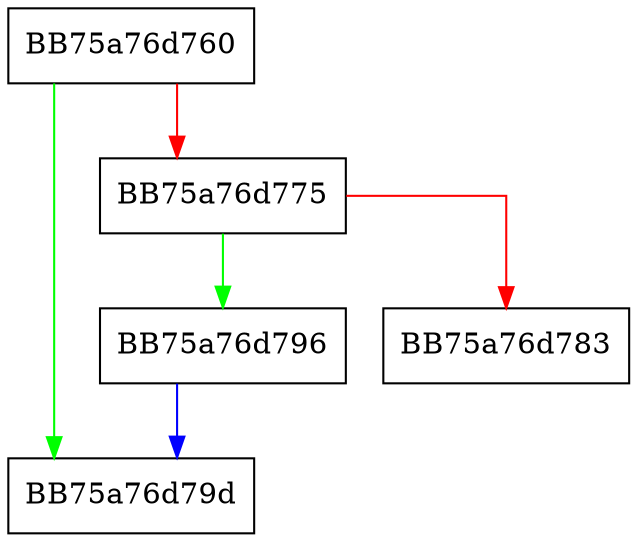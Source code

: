 digraph CryptCATClose {
  node [shape="box"];
  graph [splines=ortho];
  BB75a76d760 -> BB75a76d79d [color="green"];
  BB75a76d760 -> BB75a76d775 [color="red"];
  BB75a76d775 -> BB75a76d796 [color="green"];
  BB75a76d775 -> BB75a76d783 [color="red"];
  BB75a76d796 -> BB75a76d79d [color="blue"];
}